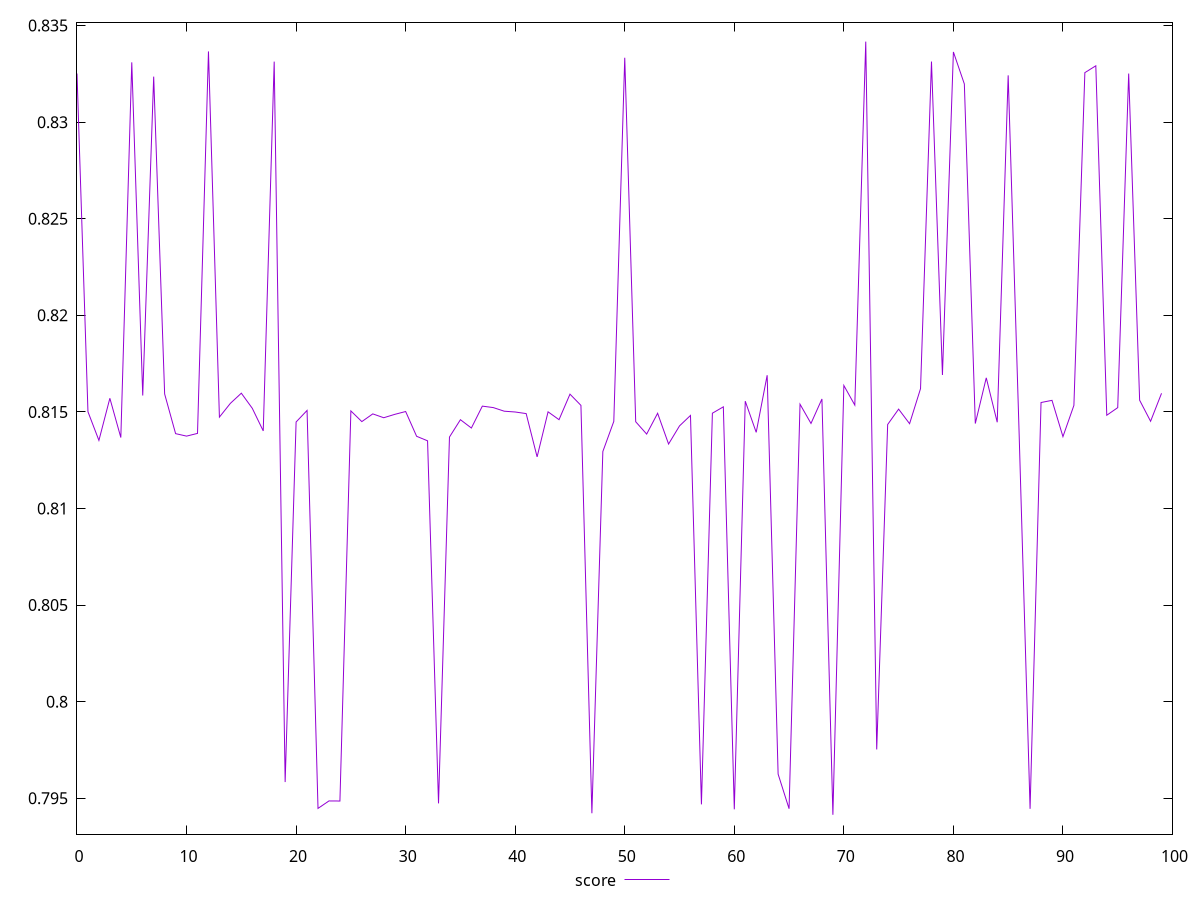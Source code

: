 reset
set terminal svg size 640, 490 enhanced background rgb 'white'
set output "reprap/largest-contentful-paint/samples/pages+cached+noexternal+nofonts+nosvg+noimg/score/values.svg"

$score <<EOF
0 0.8325170412837167
1 0.8150090015817366
2 0.8135248959679496
3 0.8157065296521524
4 0.8136731986076671
5 0.8330936214012857
6 0.8158499919577582
7 0.8323554287929031
8 0.8159284068284072
9 0.8138754879445962
10 0.8137470106896182
11 0.8138877879347199
12 0.8336609123546883
13 0.814731001671564
14 0.8154428444910458
15 0.8159689026855015
16 0.8151868036893111
17 0.8140164070175163
18 0.8331326926747207
19 0.7958392308704418
20 0.814478495950021
21 0.8150755172841849
22 0.7944757725592253
23 0.7948625677047677
24 0.7948577850218967
25 0.8150520109333805
26 0.8144981954709308
27 0.8148977390899127
28 0.8146983861657061
29 0.8148721257743954
30 0.8150203135361306
31 0.813738191815791
32 0.8135037136097683
33 0.7947363711943869
34 0.813698999202112
35 0.8145969092734795
36 0.8141652504773677
37 0.8152992781385505
38 0.8152238852648315
39 0.8150366301089517
40 0.8149952878662894
41 0.8149133643436104
42 0.8126710910034702
43 0.8150040975494058
44 0.8145979844812473
45 0.8159189699384579
46 0.8153380060705759
47 0.7942258208841674
48 0.8129499238121536
49 0.8145087724184742
50 0.83333280260157
51 0.8144913380496075
52 0.8138523312362909
53 0.8149295326846974
54 0.8133381162191157
55 0.814276041234743
56 0.8148164572101207
57 0.7946836179336952
58 0.8149326929722724
59 0.8152625305787542
60 0.7944277832890531
61 0.8155562084975613
62 0.8139422286108458
63 0.8168983658885559
64 0.7962517158164986
65 0.7944587931702977
66 0.815399148690773
67 0.8144028664625488
68 0.8156697235734572
69 0.7941437714502708
70 0.8163681467927737
71 0.8153521019932716
72 0.8341683683791558
73 0.7975260574205522
74 0.8143487914852103
75 0.815143982754812
76 0.8143904397254909
77 0.8162041172950424
78 0.833135729778284
79 0.8169127702654613
80 0.8336335636019627
81 0.8319754721672108
82 0.8143984500705146
83 0.8167645135393234
84 0.8144644135493938
85 0.8324232646954486
86 0.8138806055872472
87 0.7944539418316003
88 0.8154861197874097
89 0.815598640798849
90 0.8137203128555924
91 0.8153375134639709
92 0.832563197901909
93 0.8329161023308655
94 0.8148274573904577
95 0.8152210173836549
96 0.8325152284926367
97 0.81560569777133
98 0.8145157181645932
99 0.8159636043490415
EOF

set key outside below
set yrange [0.7931437714502708:0.8351683683791558]

plot \
  $score title "score" with line, \


reset